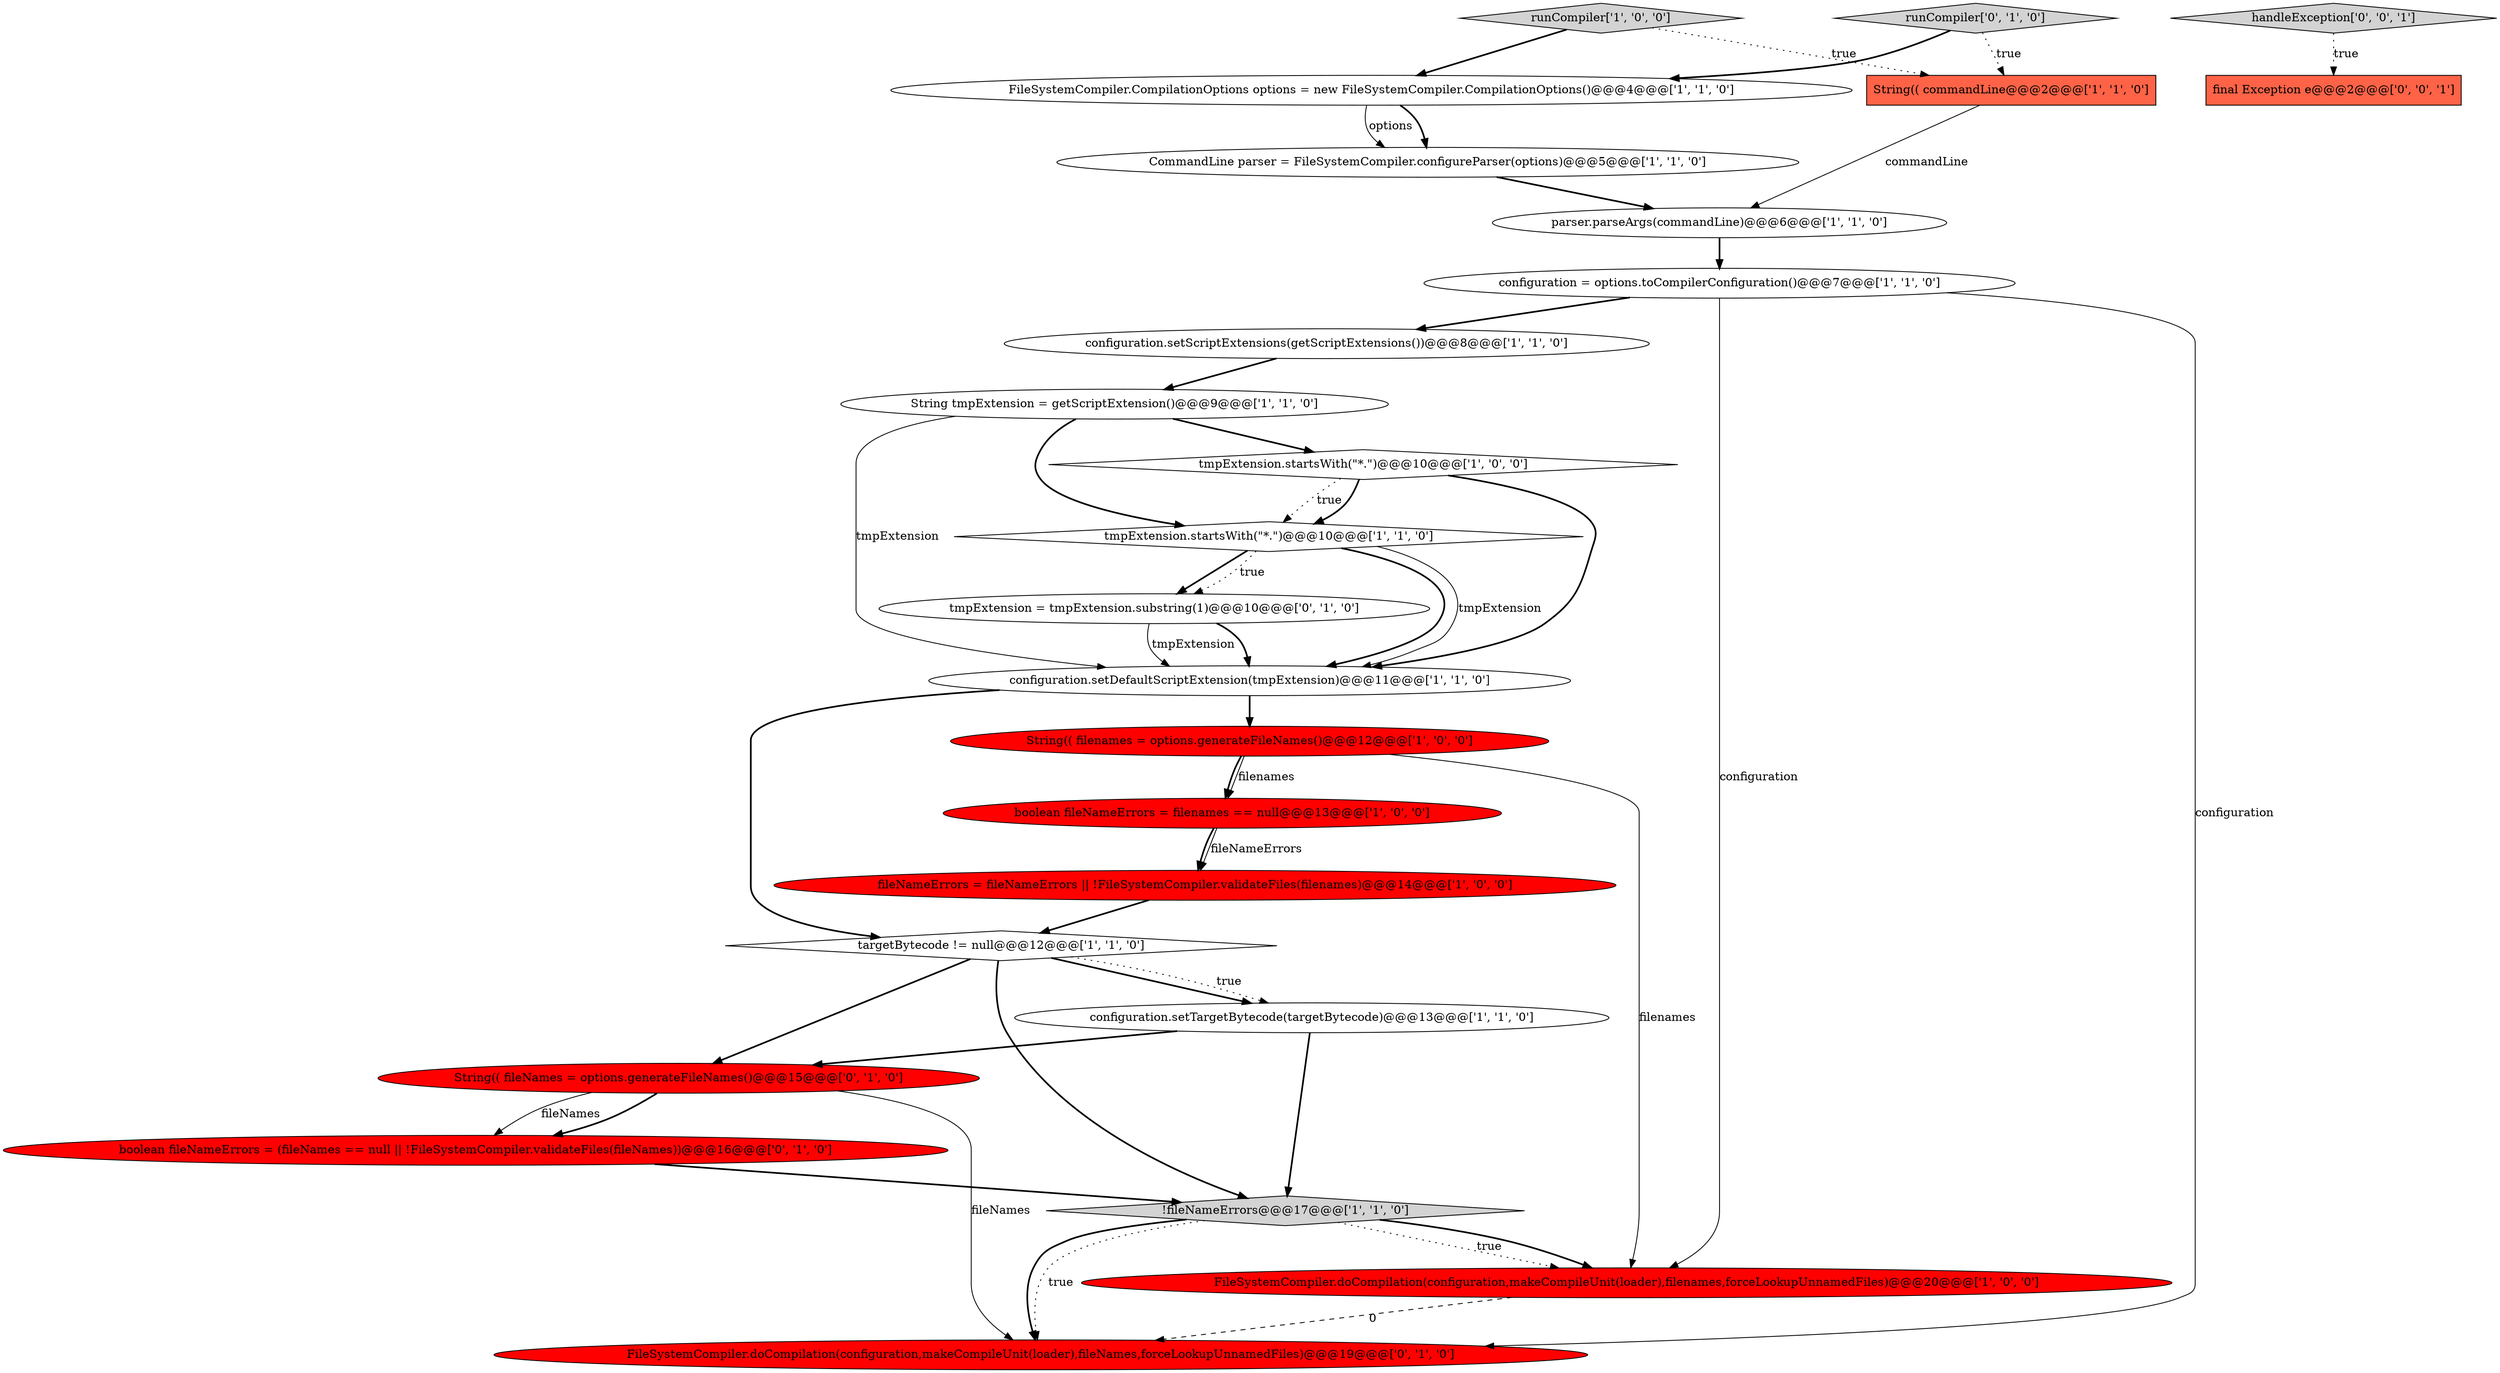digraph {
13 [style = filled, label = "!fileNameErrors@@@17@@@['1', '1', '0']", fillcolor = lightgray, shape = diamond image = "AAA0AAABBB1BBB"];
14 [style = filled, label = "configuration = options.toCompilerConfiguration()@@@7@@@['1', '1', '0']", fillcolor = white, shape = ellipse image = "AAA0AAABBB1BBB"];
9 [style = filled, label = "tmpExtension.startsWith(\"*.\")@@@10@@@['1', '0', '0']", fillcolor = white, shape = diamond image = "AAA0AAABBB1BBB"];
17 [style = filled, label = "configuration.setDefaultScriptExtension(tmpExtension)@@@11@@@['1', '1', '0']", fillcolor = white, shape = ellipse image = "AAA0AAABBB1BBB"];
16 [style = filled, label = "String(( filenames = options.generateFileNames()@@@12@@@['1', '0', '0']", fillcolor = red, shape = ellipse image = "AAA1AAABBB1BBB"];
20 [style = filled, label = "tmpExtension = tmpExtension.substring(1)@@@10@@@['0', '1', '0']", fillcolor = white, shape = ellipse image = "AAA0AAABBB2BBB"];
2 [style = filled, label = "runCompiler['1', '0', '0']", fillcolor = lightgray, shape = diamond image = "AAA0AAABBB1BBB"];
6 [style = filled, label = "targetBytecode != null@@@12@@@['1', '1', '0']", fillcolor = white, shape = diamond image = "AAA0AAABBB1BBB"];
12 [style = filled, label = "tmpExtension.startsWith(\"*.\")@@@10@@@['1', '1', '0']", fillcolor = white, shape = diamond image = "AAA0AAABBB1BBB"];
3 [style = filled, label = "FileSystemCompiler.CompilationOptions options = new FileSystemCompiler.CompilationOptions()@@@4@@@['1', '1', '0']", fillcolor = white, shape = ellipse image = "AAA0AAABBB1BBB"];
5 [style = filled, label = "FileSystemCompiler.doCompilation(configuration,makeCompileUnit(loader),filenames,forceLookupUnnamedFiles)@@@20@@@['1', '0', '0']", fillcolor = red, shape = ellipse image = "AAA1AAABBB1BBB"];
23 [style = filled, label = "final Exception e@@@2@@@['0', '0', '1']", fillcolor = tomato, shape = box image = "AAA0AAABBB3BBB"];
18 [style = filled, label = "runCompiler['0', '1', '0']", fillcolor = lightgray, shape = diamond image = "AAA0AAABBB2BBB"];
7 [style = filled, label = "boolean fileNameErrors = filenames == null@@@13@@@['1', '0', '0']", fillcolor = red, shape = ellipse image = "AAA1AAABBB1BBB"];
21 [style = filled, label = "String(( fileNames = options.generateFileNames()@@@15@@@['0', '1', '0']", fillcolor = red, shape = ellipse image = "AAA1AAABBB2BBB"];
1 [style = filled, label = "configuration.setScriptExtensions(getScriptExtensions())@@@8@@@['1', '1', '0']", fillcolor = white, shape = ellipse image = "AAA0AAABBB1BBB"];
11 [style = filled, label = "CommandLine parser = FileSystemCompiler.configureParser(options)@@@5@@@['1', '1', '0']", fillcolor = white, shape = ellipse image = "AAA0AAABBB1BBB"];
0 [style = filled, label = "parser.parseArgs(commandLine)@@@6@@@['1', '1', '0']", fillcolor = white, shape = ellipse image = "AAA0AAABBB1BBB"];
15 [style = filled, label = "configuration.setTargetBytecode(targetBytecode)@@@13@@@['1', '1', '0']", fillcolor = white, shape = ellipse image = "AAA0AAABBB1BBB"];
22 [style = filled, label = "FileSystemCompiler.doCompilation(configuration,makeCompileUnit(loader),fileNames,forceLookupUnnamedFiles)@@@19@@@['0', '1', '0']", fillcolor = red, shape = ellipse image = "AAA1AAABBB2BBB"];
24 [style = filled, label = "handleException['0', '0', '1']", fillcolor = lightgray, shape = diamond image = "AAA0AAABBB3BBB"];
10 [style = filled, label = "String(( commandLine@@@2@@@['1', '1', '0']", fillcolor = tomato, shape = box image = "AAA0AAABBB1BBB"];
8 [style = filled, label = "fileNameErrors = fileNameErrors || !FileSystemCompiler.validateFiles(filenames)@@@14@@@['1', '0', '0']", fillcolor = red, shape = ellipse image = "AAA1AAABBB1BBB"];
4 [style = filled, label = "String tmpExtension = getScriptExtension()@@@9@@@['1', '1', '0']", fillcolor = white, shape = ellipse image = "AAA0AAABBB1BBB"];
19 [style = filled, label = "boolean fileNameErrors = (fileNames == null || !FileSystemCompiler.validateFiles(fileNames))@@@16@@@['0', '1', '0']", fillcolor = red, shape = ellipse image = "AAA1AAABBB2BBB"];
4->9 [style = bold, label=""];
18->3 [style = bold, label=""];
4->17 [style = solid, label="tmpExtension"];
1->4 [style = bold, label=""];
15->13 [style = bold, label=""];
20->17 [style = bold, label=""];
9->12 [style = dotted, label="true"];
20->17 [style = solid, label="tmpExtension"];
16->5 [style = solid, label="filenames"];
21->19 [style = bold, label=""];
17->6 [style = bold, label=""];
15->21 [style = bold, label=""];
21->22 [style = solid, label="fileNames"];
7->8 [style = solid, label="fileNameErrors"];
6->21 [style = bold, label=""];
2->3 [style = bold, label=""];
12->17 [style = bold, label=""];
16->7 [style = bold, label=""];
3->11 [style = bold, label=""];
3->11 [style = solid, label="options"];
12->20 [style = bold, label=""];
9->17 [style = bold, label=""];
13->5 [style = dotted, label="true"];
8->6 [style = bold, label=""];
21->19 [style = solid, label="fileNames"];
7->8 [style = bold, label=""];
14->1 [style = bold, label=""];
6->15 [style = bold, label=""];
18->10 [style = dotted, label="true"];
14->22 [style = solid, label="configuration"];
0->14 [style = bold, label=""];
11->0 [style = bold, label=""];
12->20 [style = dotted, label="true"];
24->23 [style = dotted, label="true"];
19->13 [style = bold, label=""];
13->22 [style = dotted, label="true"];
10->0 [style = solid, label="commandLine"];
16->7 [style = solid, label="filenames"];
6->13 [style = bold, label=""];
12->17 [style = solid, label="tmpExtension"];
13->5 [style = bold, label=""];
4->12 [style = bold, label=""];
14->5 [style = solid, label="configuration"];
9->12 [style = bold, label=""];
13->22 [style = bold, label=""];
17->16 [style = bold, label=""];
2->10 [style = dotted, label="true"];
6->15 [style = dotted, label="true"];
5->22 [style = dashed, label="0"];
}
